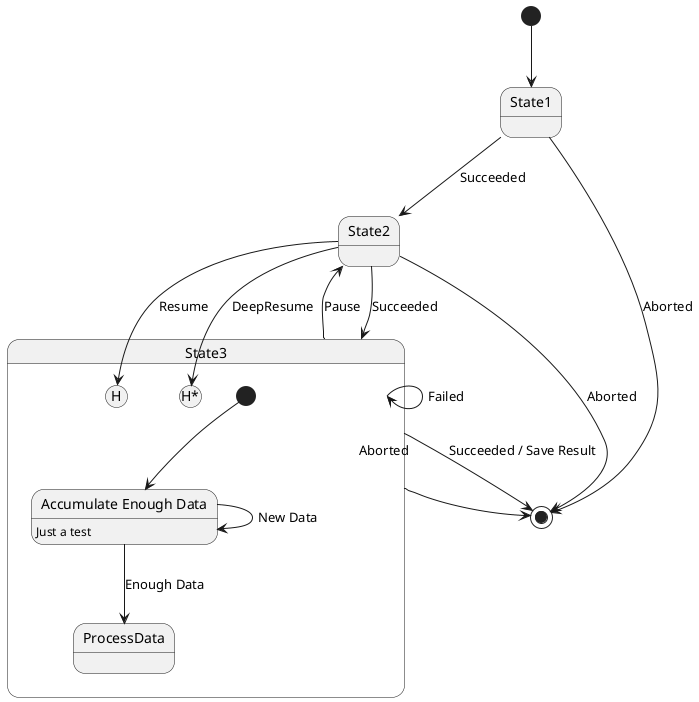 @startuml

state 8 <<start>>
state "State1" as 9
state "State2" as 10
state "State3" as 14 {
    state 11 <<start>>
    state "Accumulate Enough Data" as 12
    12 : Just a test
    state "ProcessData" as 13
}
state 15 <<end>>

8 --> 9
9 --> 10 : Succeeded
10 --> 14 : Succeeded
10 --> 14[H] : Resume
10 --> 14[H*] : DeepResume
14 --> 10 : Pause
14 --> 14 : Failed
9 --> 15 : Aborted
10 --> 15 : Aborted
14 --> 15 : Succeeded / Save Result
14 --> 15 : Aborted
11 --> 12
12 --> 12 : New Data
12 --> 13 : Enough Data

@enduml
